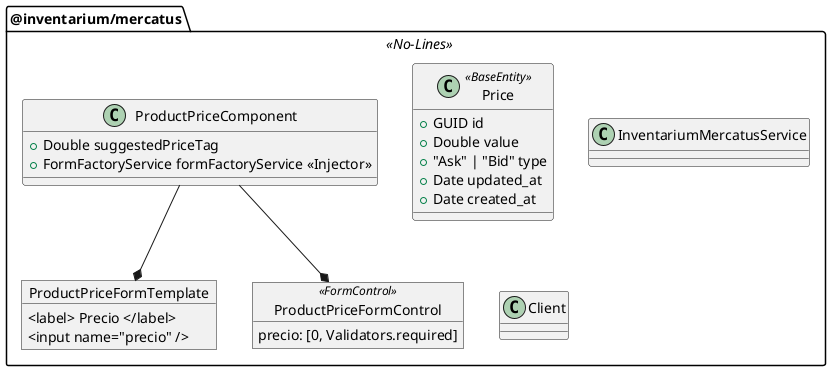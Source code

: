 @startuml
package @inventarium/mercatus <<No-Lines>>{
  class "Price" as price <<BaseEntity>> {
    + GUID id
    + Double value
    + "Ask" | "Bid" type
    + Date updated_at
    + Date created_at
  }

  class "ProductPriceComponent" as productPriceComponent {
    + Double suggestedPriceTag
    + FormFactoryService formFactoryService <<Injector>>
  }


  object "ProductPriceFormTemplate" as productPriceFormTemplate {
    <label> Precio </label>
    <input name="precio" />
  }

  object "ProductPriceFormControl" as productPriceFormControl <<FormControl>> {
    precio: [0, Validators.required]
  }

  productPriceComponent --* productPriceFormTemplate
  productPriceComponent --* productPriceFormControl

  class "InventariumMercatusService" as inventariumMercatusServiceClass {}
  class "Client" as client { }
}

@enduml
